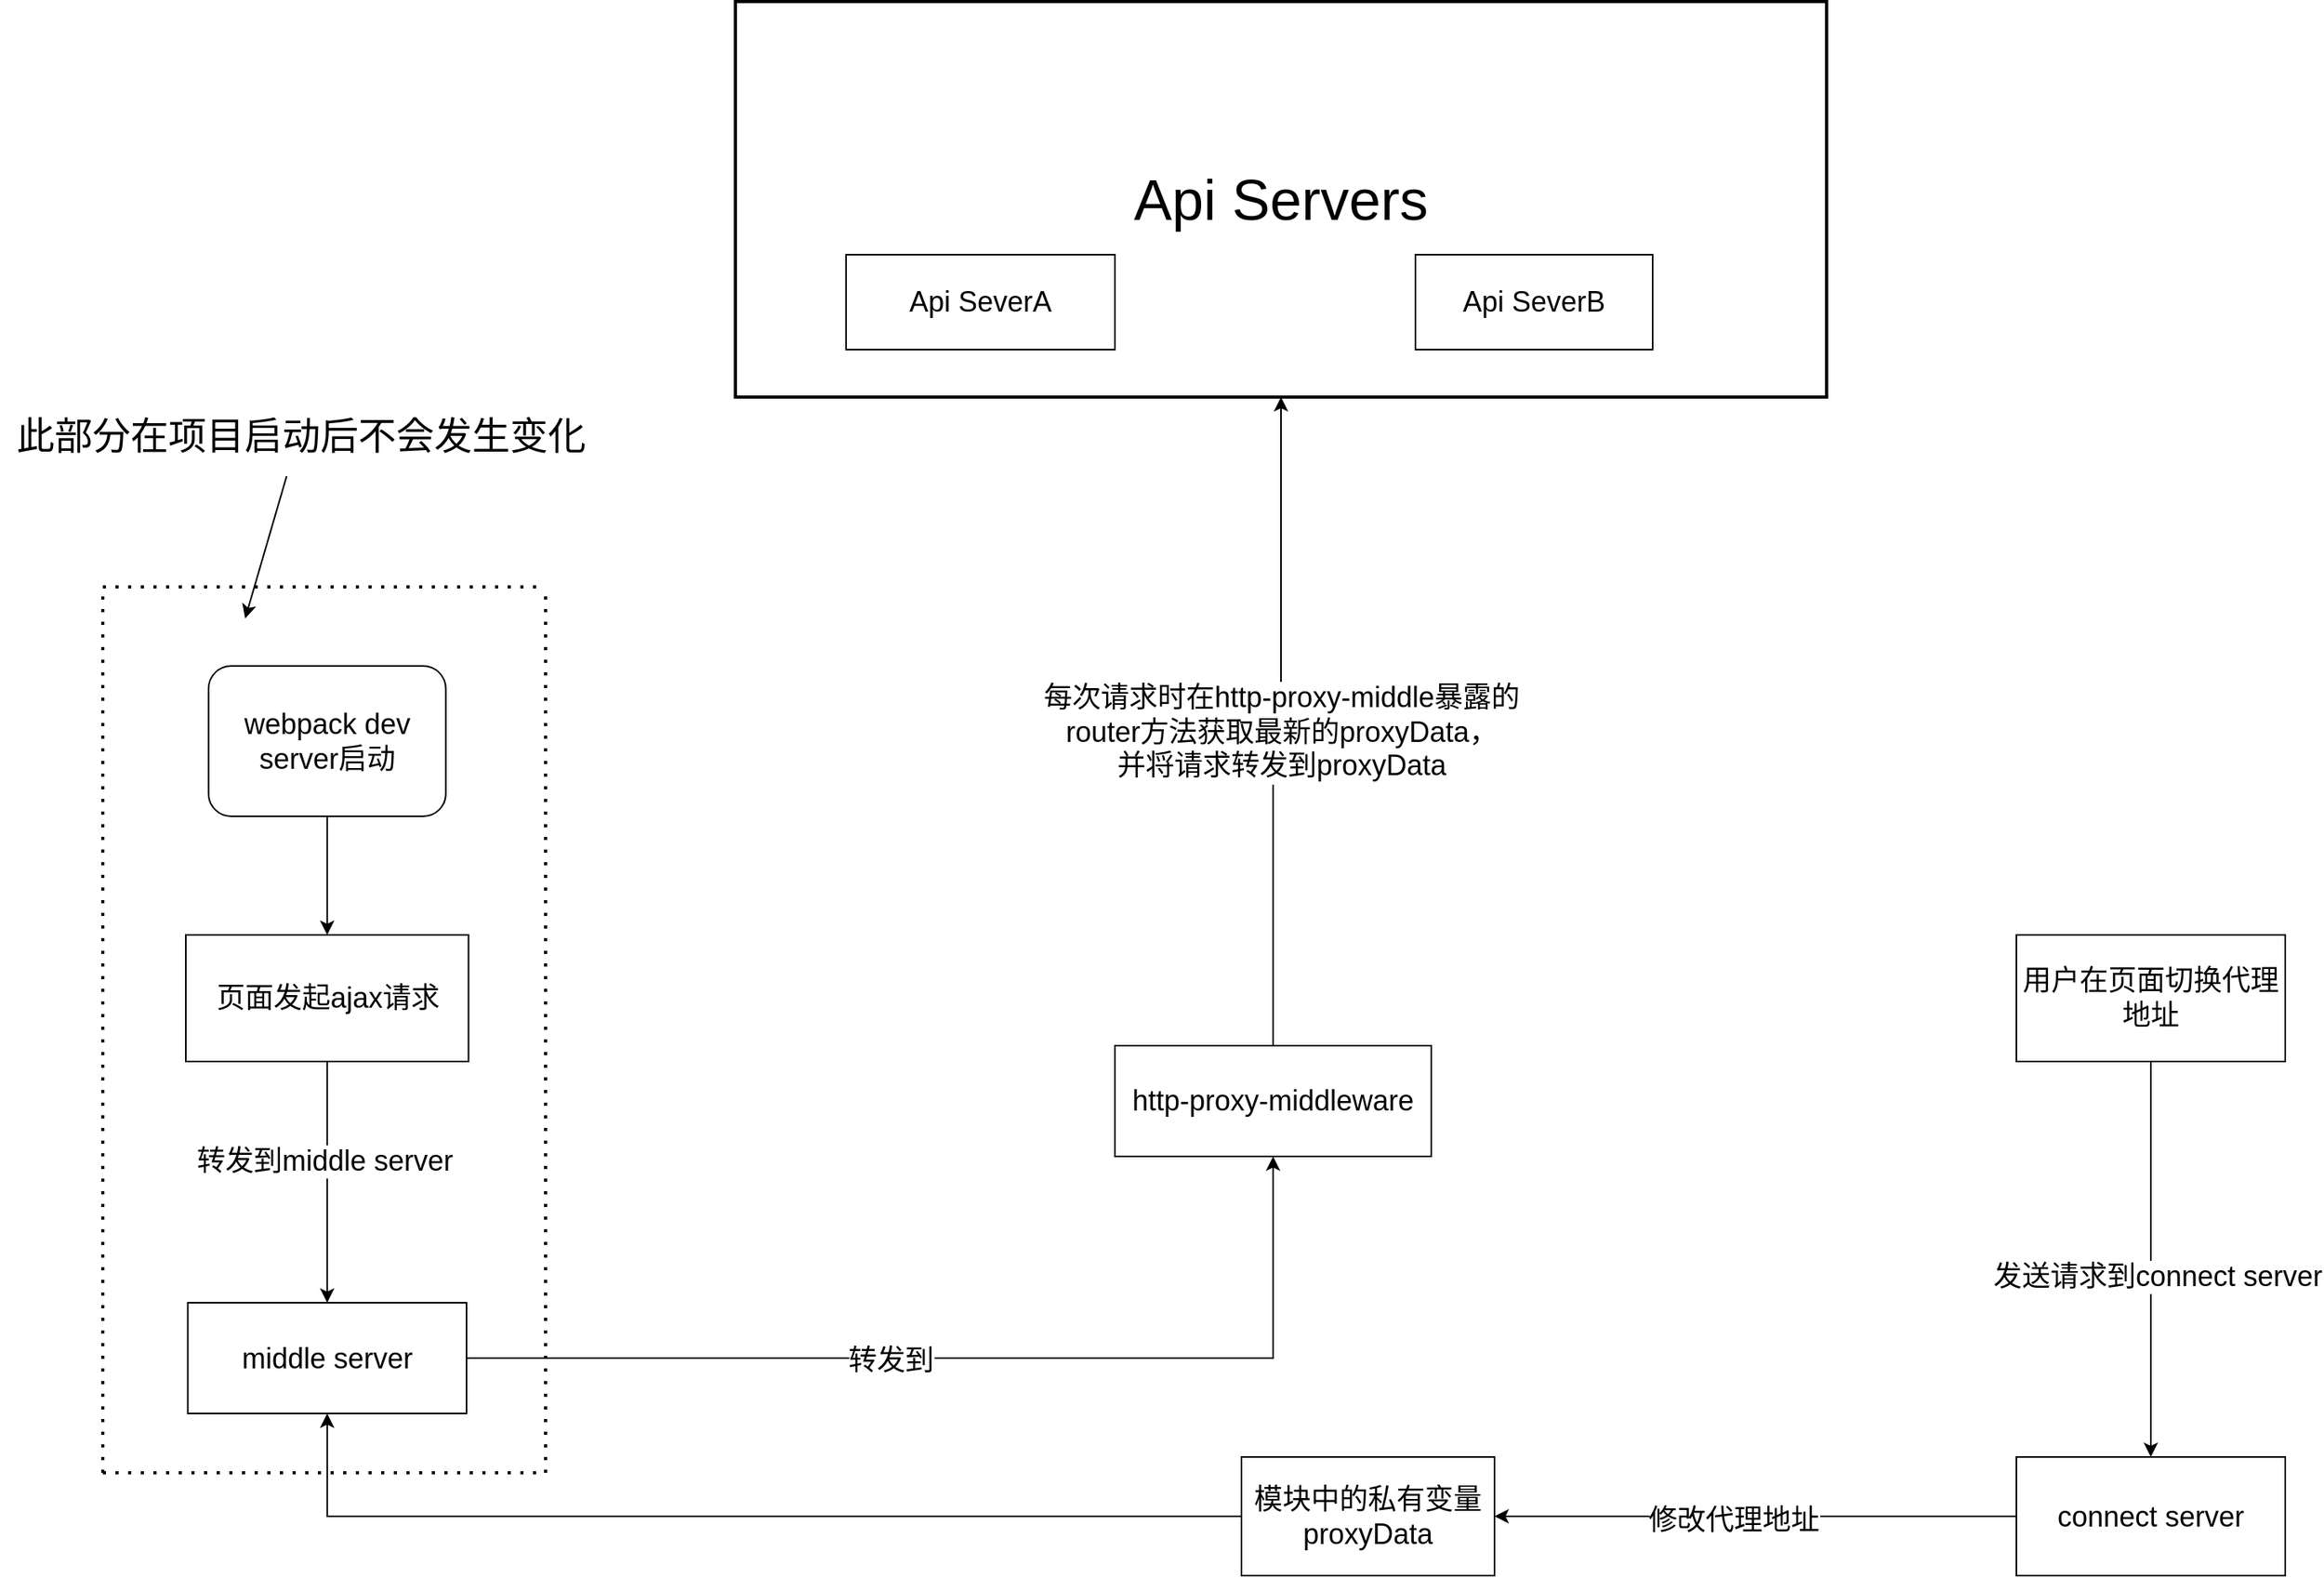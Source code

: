 <mxfile version="20.8.20" type="device"><diagram name="第 1 页" id="xczYeHNZSxlHrv_gVHCJ"><mxGraphModel dx="2479" dy="2177" grid="1" gridSize="10" guides="1" tooltips="1" connect="1" arrows="1" fold="1" page="1" pageScale="1" pageWidth="827" pageHeight="1169" math="0" shadow="0"><root><mxCell id="0"/><mxCell id="1" parent="0"/><mxCell id="gQF7yeY1uraWaTsp3Mpk-8" style="edgeStyle=orthogonalEdgeStyle;rounded=0;orthogonalLoop=1;jettySize=auto;html=1;fontSize=18;" edge="1" parent="1" source="gQF7yeY1uraWaTsp3Mpk-1" target="gQF7yeY1uraWaTsp3Mpk-6"><mxGeometry relative="1" as="geometry"/></mxCell><mxCell id="gQF7yeY1uraWaTsp3Mpk-11" value="发送请求到connect&amp;nbsp;server" style="edgeLabel;html=1;align=center;verticalAlign=middle;resizable=0;points=[];fontSize=18;" vertex="1" connectable="0" parent="gQF7yeY1uraWaTsp3Mpk-8"><mxGeometry x="0.086" y="4" relative="1" as="geometry"><mxPoint as="offset"/></mxGeometry></mxCell><mxCell id="gQF7yeY1uraWaTsp3Mpk-1" value="&lt;font style=&quot;font-size: 18px;&quot;&gt;用户在页面切换代理地址&lt;/font&gt;" style="rounded=0;whiteSpace=wrap;html=1;" vertex="1" parent="1"><mxGeometry x="490" y="-80" width="170" height="80" as="geometry"/></mxCell><mxCell id="gQF7yeY1uraWaTsp3Mpk-58" style="edgeStyle=orthogonalEdgeStyle;rounded=0;orthogonalLoop=1;jettySize=auto;html=1;entryX=0.5;entryY=1;entryDx=0;entryDy=0;fontSize=18;fontColor=#000000;" edge="1" parent="1" source="gQF7yeY1uraWaTsp3Mpk-2" target="gQF7yeY1uraWaTsp3Mpk-14"><mxGeometry relative="1" as="geometry"/></mxCell><mxCell id="gQF7yeY1uraWaTsp3Mpk-2" value="模块中的私有变量proxyData" style="rounded=0;whiteSpace=wrap;html=1;fontSize=18;" vertex="1" parent="1"><mxGeometry y="250" width="160" height="75" as="geometry"/></mxCell><mxCell id="gQF7yeY1uraWaTsp3Mpk-36" style="edgeStyle=orthogonalEdgeStyle;rounded=0;orthogonalLoop=1;jettySize=auto;html=1;entryX=1;entryY=0.5;entryDx=0;entryDy=0;fontSize=18;fontColor=#000000;" edge="1" parent="1" source="gQF7yeY1uraWaTsp3Mpk-6" target="gQF7yeY1uraWaTsp3Mpk-2"><mxGeometry relative="1" as="geometry"/></mxCell><mxCell id="gQF7yeY1uraWaTsp3Mpk-37" value="修改代理地址" style="edgeLabel;html=1;align=center;verticalAlign=middle;resizable=0;points=[];fontSize=18;fontColor=#000000;" vertex="1" connectable="0" parent="gQF7yeY1uraWaTsp3Mpk-36"><mxGeometry x="0.088" y="2" relative="1" as="geometry"><mxPoint as="offset"/></mxGeometry></mxCell><mxCell id="gQF7yeY1uraWaTsp3Mpk-6" value="&lt;font style=&quot;font-size: 18px;&quot;&gt;connect&amp;nbsp;server&lt;/font&gt;" style="rounded=0;whiteSpace=wrap;html=1;" vertex="1" parent="1"><mxGeometry x="490" y="250" width="170" height="75" as="geometry"/></mxCell><mxCell id="gQF7yeY1uraWaTsp3Mpk-15" style="edgeStyle=orthogonalEdgeStyle;rounded=0;orthogonalLoop=1;jettySize=auto;html=1;exitX=0.5;exitY=1;exitDx=0;exitDy=0;entryX=0.5;entryY=0;entryDx=0;entryDy=0;fontSize=18;" edge="1" parent="1" source="gQF7yeY1uraWaTsp3Mpk-18" target="gQF7yeY1uraWaTsp3Mpk-14"><mxGeometry relative="1" as="geometry"><mxPoint x="-555" y="80" as="sourcePoint"/></mxGeometry></mxCell><mxCell id="gQF7yeY1uraWaTsp3Mpk-42" value="转发到middle server" style="edgeLabel;html=1;align=center;verticalAlign=middle;resizable=0;points=[];fontSize=18;fontColor=#000000;" vertex="1" connectable="0" parent="gQF7yeY1uraWaTsp3Mpk-15"><mxGeometry x="-0.181" y="-2" relative="1" as="geometry"><mxPoint as="offset"/></mxGeometry></mxCell><mxCell id="gQF7yeY1uraWaTsp3Mpk-57" value="" style="edgeStyle=orthogonalEdgeStyle;rounded=0;orthogonalLoop=1;jettySize=auto;html=1;entryX=0.5;entryY=1;entryDx=0;entryDy=0;fontSize=18;fontColor=#000000;" edge="1" parent="1" source="gQF7yeY1uraWaTsp3Mpk-14" target="gQF7yeY1uraWaTsp3Mpk-56"><mxGeometry x="0.001" relative="1" as="geometry"><mxPoint as="offset"/></mxGeometry></mxCell><mxCell id="gQF7yeY1uraWaTsp3Mpk-59" value="转发到" style="edgeLabel;html=1;align=center;verticalAlign=middle;resizable=0;points=[];fontSize=18;fontColor=#000000;" vertex="1" connectable="0" parent="gQF7yeY1uraWaTsp3Mpk-57"><mxGeometry x="-0.161" y="-1" relative="1" as="geometry"><mxPoint as="offset"/></mxGeometry></mxCell><mxCell id="gQF7yeY1uraWaTsp3Mpk-14" value="middle server" style="rounded=0;whiteSpace=wrap;html=1;fontSize=18;" vertex="1" parent="1"><mxGeometry x="-666.25" y="152.5" width="176.25" height="70" as="geometry"/></mxCell><mxCell id="gQF7yeY1uraWaTsp3Mpk-18" value="&lt;font style=&quot;font-size: 18px;&quot;&gt;页面发起ajax请求&lt;/font&gt;" style="rounded=0;whiteSpace=wrap;html=1;" vertex="1" parent="1"><mxGeometry x="-667.5" y="-80" width="178.75" height="80" as="geometry"/></mxCell><mxCell id="gQF7yeY1uraWaTsp3Mpk-28" style="edgeStyle=orthogonalEdgeStyle;rounded=0;orthogonalLoop=1;jettySize=auto;html=1;fontSize=18;fontColor=#000000;" edge="1" parent="1" source="gQF7yeY1uraWaTsp3Mpk-22" target="gQF7yeY1uraWaTsp3Mpk-18"><mxGeometry relative="1" as="geometry"/></mxCell><mxCell id="gQF7yeY1uraWaTsp3Mpk-22" value="webpack dev server启动" style="rounded=1;whiteSpace=wrap;html=1;labelBackgroundColor=#ffffff;fontSize=18;fontColor=#000000;" vertex="1" parent="1"><mxGeometry x="-653.12" y="-250" width="150" height="95" as="geometry"/></mxCell><mxCell id="gQF7yeY1uraWaTsp3Mpk-39" value="Api SeverA" style="rounded=0;whiteSpace=wrap;html=1;labelBackgroundColor=#ffffff;fontSize=18;fontColor=#000000;" vertex="1" parent="1"><mxGeometry x="-250" y="-510" width="170" height="60" as="geometry"/></mxCell><mxCell id="gQF7yeY1uraWaTsp3Mpk-41" value="Api SeverB" style="rounded=0;whiteSpace=wrap;html=1;labelBackgroundColor=#ffffff;fontSize=18;fontColor=#000000;" vertex="1" parent="1"><mxGeometry x="110" y="-510" width="150" height="60" as="geometry"/></mxCell><mxCell id="gQF7yeY1uraWaTsp3Mpk-61" style="edgeStyle=orthogonalEdgeStyle;rounded=0;orthogonalLoop=1;jettySize=auto;html=1;exitX=0.5;exitY=0;exitDx=0;exitDy=0;entryX=0.5;entryY=1;entryDx=0;entryDy=0;fontSize=18;fontColor=#000000;" edge="1" parent="1" source="gQF7yeY1uraWaTsp3Mpk-56" target="gQF7yeY1uraWaTsp3Mpk-60"><mxGeometry relative="1" as="geometry"/></mxCell><mxCell id="gQF7yeY1uraWaTsp3Mpk-62" value="每次请求时在http-proxy-middle暴露的&lt;br style=&quot;border-color: var(--border-color);&quot;&gt;router方法获取最新的proxyData，&lt;br style=&quot;border-color: var(--border-color);&quot;&gt;并将请求转发到proxyData" style="edgeLabel;html=1;align=center;verticalAlign=middle;resizable=0;points=[];fontSize=18;fontColor=#000000;" vertex="1" connectable="0" parent="gQF7yeY1uraWaTsp3Mpk-61"><mxGeometry x="-0.044" y="-5" relative="1" as="geometry"><mxPoint as="offset"/></mxGeometry></mxCell><mxCell id="gQF7yeY1uraWaTsp3Mpk-56" value="http-proxy-middleware" style="rounded=0;whiteSpace=wrap;html=1;fontSize=18;" vertex="1" parent="1"><mxGeometry x="-80" y="-10" width="200" height="70" as="geometry"/></mxCell><mxCell id="gQF7yeY1uraWaTsp3Mpk-60" value="&lt;font style=&quot;font-size: 36px;&quot;&gt;Api Servers&lt;/font&gt;" style="rounded=0;whiteSpace=wrap;html=1;labelBackgroundColor=#ffffff;fontSize=18;fontColor=#000000;strokeWidth=2;strokeColor=default;perimeterSpacing=0;fillColor=none;" vertex="1" parent="1"><mxGeometry x="-320" y="-670" width="690" height="250" as="geometry"/></mxCell><mxCell id="gQF7yeY1uraWaTsp3Mpk-63" value="" style="endArrow=none;dashed=1;html=1;dashPattern=1 3;strokeWidth=2;rounded=0;fontSize=36;fontColor=#000000;" edge="1" parent="1"><mxGeometry width="50" height="50" relative="1" as="geometry"><mxPoint x="-720" y="-300" as="sourcePoint"/><mxPoint x="-440" y="-300" as="targetPoint"/></mxGeometry></mxCell><mxCell id="gQF7yeY1uraWaTsp3Mpk-65" value="" style="endArrow=none;dashed=1;html=1;dashPattern=1 3;strokeWidth=2;rounded=0;fontSize=36;fontColor=#000000;" edge="1" parent="1"><mxGeometry width="50" height="50" relative="1" as="geometry"><mxPoint x="-720" y="260" as="sourcePoint"/><mxPoint x="-720" y="-300" as="targetPoint"/></mxGeometry></mxCell><mxCell id="gQF7yeY1uraWaTsp3Mpk-66" value="" style="endArrow=none;dashed=1;html=1;dashPattern=1 3;strokeWidth=2;rounded=0;fontSize=36;fontColor=#000000;" edge="1" parent="1"><mxGeometry width="50" height="50" relative="1" as="geometry"><mxPoint x="-440" y="260" as="sourcePoint"/><mxPoint x="-440" y="-300" as="targetPoint"/></mxGeometry></mxCell><mxCell id="gQF7yeY1uraWaTsp3Mpk-67" value="" style="endArrow=none;dashed=1;html=1;dashPattern=1 3;strokeWidth=2;rounded=0;fontSize=36;fontColor=#000000;" edge="1" parent="1"><mxGeometry width="50" height="50" relative="1" as="geometry"><mxPoint x="-720" y="260" as="sourcePoint"/><mxPoint x="-440" y="260" as="targetPoint"/></mxGeometry></mxCell><mxCell id="gQF7yeY1uraWaTsp3Mpk-69" value="&lt;font style=&quot;font-size: 24px;&quot;&gt;此部分在项目启动后不会发生变化&lt;/font&gt;" style="text;html=1;align=center;verticalAlign=middle;resizable=0;points=[];autosize=1;strokeColor=none;fillColor=none;fontSize=36;fontColor=#000000;" vertex="1" parent="1"><mxGeometry x="-785" y="-430" width="380" height="60" as="geometry"/></mxCell><mxCell id="gQF7yeY1uraWaTsp3Mpk-70" value="" style="endArrow=classic;html=1;rounded=0;fontSize=24;fontColor=#000000;" edge="1" parent="1" source="gQF7yeY1uraWaTsp3Mpk-69"><mxGeometry width="50" height="50" relative="1" as="geometry"><mxPoint x="-400" y="-350" as="sourcePoint"/><mxPoint x="-630" y="-280" as="targetPoint"/></mxGeometry></mxCell></root></mxGraphModel></diagram></mxfile>